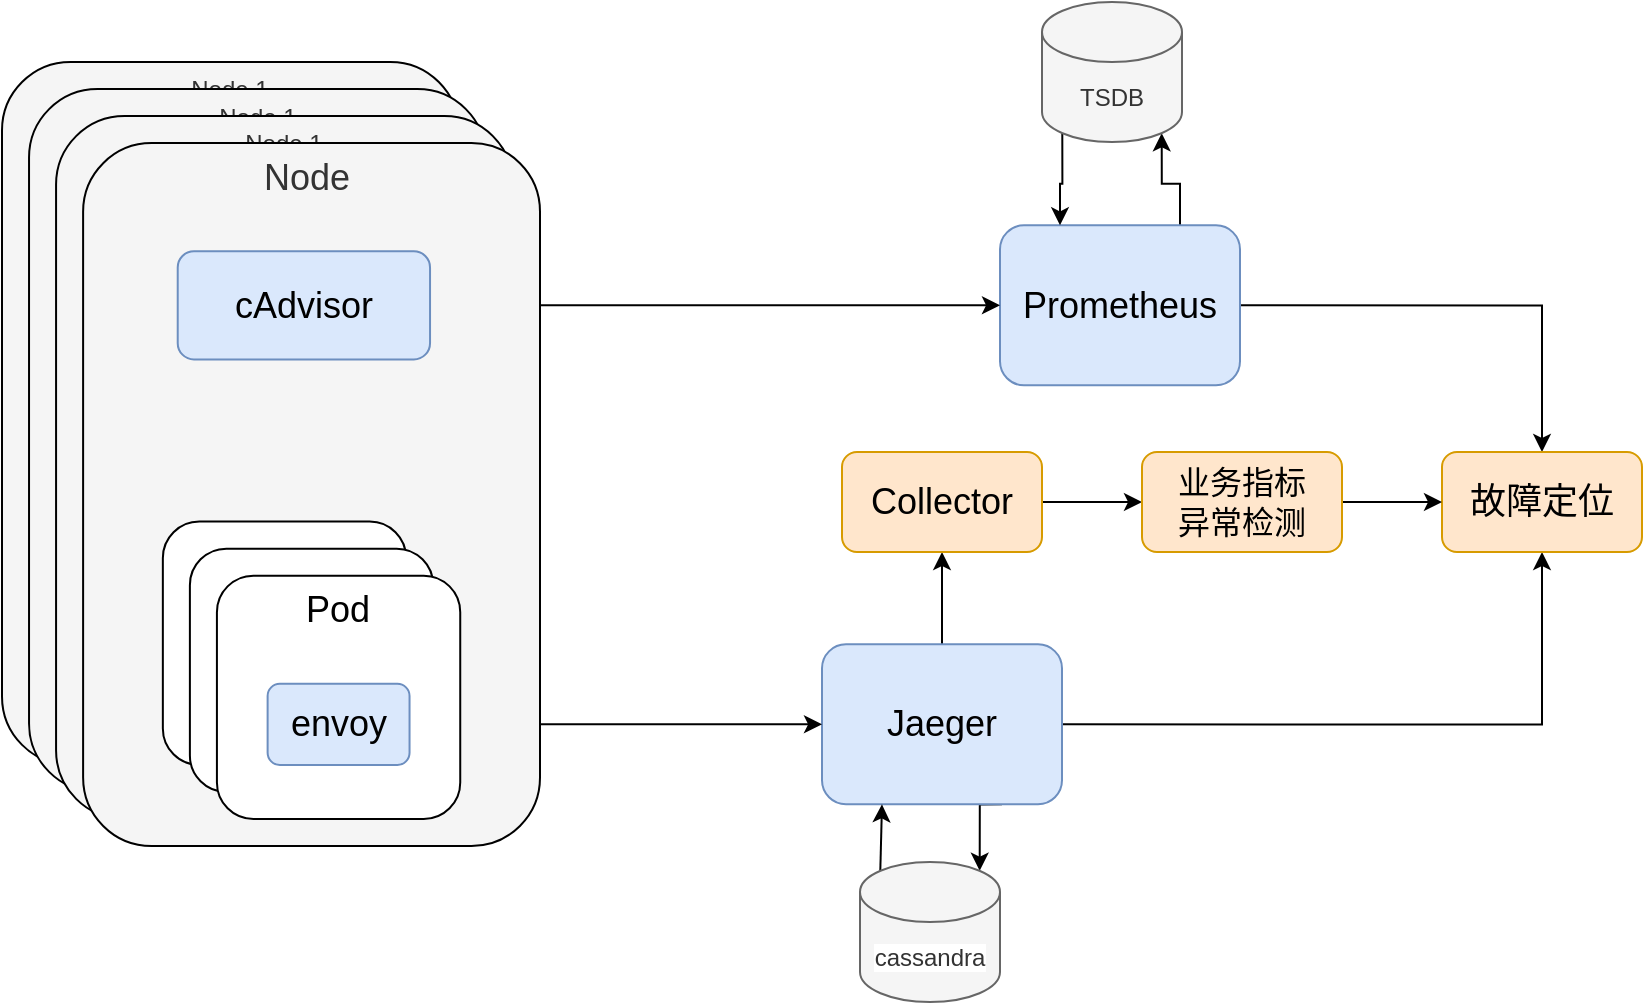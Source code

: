 <mxfile version="14.5.10" type="github">
  <diagram id="DzG7arqEU5-AnevF1Nen" name="Page-1">
    <mxGraphModel dx="1865" dy="585" grid="1" gridSize="10" guides="1" tooltips="1" connect="1" arrows="1" fold="1" page="1" pageScale="1" pageWidth="827" pageHeight="1169" math="0" shadow="0">
      <root>
        <mxCell id="0" />
        <mxCell id="1" parent="0" />
        <mxCell id="EUreFmXFgwSQ7AmeQQES-2" style="edgeStyle=orthogonalEdgeStyle;rounded=0;orthogonalLoop=1;jettySize=auto;html=1;exitX=0.75;exitY=0;exitDx=0;exitDy=0;entryX=0.855;entryY=1;entryDx=0;entryDy=-4.35;entryPerimeter=0;" parent="1" source="fZ4H30Nkea6zh-BxhHi_-9" target="fZ4H30Nkea6zh-BxhHi_-16" edge="1">
          <mxGeometry relative="1" as="geometry" />
        </mxCell>
        <mxCell id="EUreFmXFgwSQ7AmeQQES-5" style="edgeStyle=orthogonalEdgeStyle;rounded=0;orthogonalLoop=1;jettySize=auto;html=1;exitX=1;exitY=0.5;exitDx=0;exitDy=0;" parent="1" source="fZ4H30Nkea6zh-BxhHi_-9" target="fZ4H30Nkea6zh-BxhHi_-11" edge="1">
          <mxGeometry relative="1" as="geometry" />
        </mxCell>
        <mxCell id="fZ4H30Nkea6zh-BxhHi_-9" value="&lt;font style=&quot;font-size: 18px&quot;&gt;Prometheus&lt;/font&gt;" style="rounded=1;whiteSpace=wrap;html=1;strokeColor=#6c8ebf;align=center;fillColor=#dae8fc;" parent="1" vertex="1">
          <mxGeometry x="449" y="171.66" width="120" height="80" as="geometry" />
        </mxCell>
        <mxCell id="EUreFmXFgwSQ7AmeQQES-4" style="edgeStyle=orthogonalEdgeStyle;rounded=0;orthogonalLoop=1;jettySize=auto;html=1;exitX=0.75;exitY=1;exitDx=0;exitDy=0;entryX=0.855;entryY=0;entryDx=0;entryDy=4.35;entryPerimeter=0;" parent="1" source="fZ4H30Nkea6zh-BxhHi_-10" target="fZ4H30Nkea6zh-BxhHi_-17" edge="1">
          <mxGeometry relative="1" as="geometry" />
        </mxCell>
        <mxCell id="EUreFmXFgwSQ7AmeQQES-6" style="edgeStyle=orthogonalEdgeStyle;rounded=0;orthogonalLoop=1;jettySize=auto;html=1;exitX=1;exitY=0.5;exitDx=0;exitDy=0;" parent="1" source="fZ4H30Nkea6zh-BxhHi_-10" target="fZ4H30Nkea6zh-BxhHi_-11" edge="1">
          <mxGeometry relative="1" as="geometry" />
        </mxCell>
        <mxCell id="EUreFmXFgwSQ7AmeQQES-14" style="edgeStyle=orthogonalEdgeStyle;rounded=0;orthogonalLoop=1;jettySize=auto;html=1;exitX=0.5;exitY=0;exitDx=0;exitDy=0;entryX=0.5;entryY=1;entryDx=0;entryDy=0;" parent="1" source="fZ4H30Nkea6zh-BxhHi_-10" target="EUreFmXFgwSQ7AmeQQES-7" edge="1">
          <mxGeometry relative="1" as="geometry" />
        </mxCell>
        <mxCell id="fZ4H30Nkea6zh-BxhHi_-10" value="&lt;font style=&quot;font-size: 18px&quot;&gt;Jaeger&lt;/font&gt;" style="rounded=1;whiteSpace=wrap;html=1;strokeColor=#6c8ebf;align=center;fillColor=#dae8fc;" parent="1" vertex="1">
          <mxGeometry x="360" y="381.18" width="120" height="80" as="geometry" />
        </mxCell>
        <mxCell id="fZ4H30Nkea6zh-BxhHi_-11" value="&lt;font style=&quot;font-size: 18px&quot;&gt;故障定位&lt;/font&gt;" style="rounded=1;whiteSpace=wrap;html=1;align=center;fillColor=#ffe6cc;strokeColor=#d79b00;" parent="1" vertex="1">
          <mxGeometry x="670" y="285" width="100" height="50" as="geometry" />
        </mxCell>
        <mxCell id="EUreFmXFgwSQ7AmeQQES-1" style="edgeStyle=orthogonalEdgeStyle;rounded=0;orthogonalLoop=1;jettySize=auto;html=1;exitX=0.145;exitY=1;exitDx=0;exitDy=-4.35;exitPerimeter=0;entryX=0.25;entryY=0;entryDx=0;entryDy=0;" parent="1" source="fZ4H30Nkea6zh-BxhHi_-16" target="fZ4H30Nkea6zh-BxhHi_-9" edge="1">
          <mxGeometry relative="1" as="geometry" />
        </mxCell>
        <mxCell id="fZ4H30Nkea6zh-BxhHi_-16" value="TSDB" style="shape=cylinder3;whiteSpace=wrap;html=1;boundedLbl=1;backgroundOutline=1;size=15;align=center;fillColor=#f5f5f5;strokeColor=#666666;fontColor=#333333;" parent="1" vertex="1">
          <mxGeometry x="470" y="60" width="70" height="70" as="geometry" />
        </mxCell>
        <mxCell id="EUreFmXFgwSQ7AmeQQES-3" style="edgeStyle=orthogonalEdgeStyle;rounded=0;orthogonalLoop=1;jettySize=auto;html=1;exitX=0.145;exitY=0;exitDx=0;exitDy=4.35;exitPerimeter=0;entryX=0.25;entryY=1;entryDx=0;entryDy=0;" parent="1" source="fZ4H30Nkea6zh-BxhHi_-17" target="fZ4H30Nkea6zh-BxhHi_-10" edge="1">
          <mxGeometry relative="1" as="geometry" />
        </mxCell>
        <mxCell id="fZ4H30Nkea6zh-BxhHi_-17" value="&lt;span style=&quot;font-family: &amp;#34;arial&amp;#34; , sans-serif ; background-color: rgb(255 , 255 , 255)&quot;&gt;&lt;font style=&quot;font-size: 12px&quot;&gt;cassandra&lt;/font&gt;&lt;/span&gt;" style="shape=cylinder3;whiteSpace=wrap;html=1;boundedLbl=1;backgroundOutline=1;size=15;align=center;fillColor=#f5f5f5;strokeColor=#666666;fontColor=#333333;" parent="1" vertex="1">
          <mxGeometry x="379" y="490" width="70" height="70" as="geometry" />
        </mxCell>
        <mxCell id="fZ4H30Nkea6zh-BxhHi_-72" style="edgeStyle=orthogonalEdgeStyle;rounded=0;orthogonalLoop=1;jettySize=auto;html=1;exitX=1;exitY=0.5;exitDx=0;exitDy=0;entryX=0;entryY=0.5;entryDx=0;entryDy=0;" parent="1" source="fZ4H30Nkea6zh-BxhHi_-69" target="fZ4H30Nkea6zh-BxhHi_-10" edge="1">
          <mxGeometry relative="1" as="geometry" />
        </mxCell>
        <mxCell id="fZ4H30Nkea6zh-BxhHi_-85" value="" style="shape=image;html=1;verticalAlign=top;verticalLabelPosition=bottom;labelBackgroundColor=#ffffff;imageAspect=0;aspect=fixed;image=https://cdn2.iconfinder.com/data/icons/essential-web-5/50/pulse-activity-vital-wave-signal-128.png;strokeColor=#000000;gradientColor=#ffffff;align=center;" parent="1" vertex="1">
          <mxGeometry x="720" y="210" width="35" height="35" as="geometry" />
        </mxCell>
        <mxCell id="fZ4H30Nkea6zh-BxhHi_-87" value="" style="shape=image;html=1;verticalAlign=top;verticalLabelPosition=bottom;labelBackgroundColor=#ffffff;imageAspect=0;aspect=fixed;image=https://cdn2.iconfinder.com/data/icons/essential-web-5/50/pulse-activity-vital-wave-signal-128.png;strokeColor=#000000;gradientColor=#ffffff;align=center;" parent="1" vertex="1">
          <mxGeometry x="720" y="385" width="35" height="35" as="geometry" />
        </mxCell>
        <mxCell id="EUreFmXFgwSQ7AmeQQES-10" style="edgeStyle=orthogonalEdgeStyle;rounded=0;orthogonalLoop=1;jettySize=auto;html=1;exitX=1;exitY=0.5;exitDx=0;exitDy=0;entryX=0;entryY=0.5;entryDx=0;entryDy=0;" parent="1" source="EUreFmXFgwSQ7AmeQQES-7" target="EUreFmXFgwSQ7AmeQQES-8" edge="1">
          <mxGeometry relative="1" as="geometry" />
        </mxCell>
        <mxCell id="EUreFmXFgwSQ7AmeQQES-7" value="&lt;font style=&quot;font-size: 18px&quot;&gt;Collector&lt;/font&gt;" style="rounded=1;whiteSpace=wrap;html=1;align=center;fillColor=#ffe6cc;strokeColor=#d79b00;" parent="1" vertex="1">
          <mxGeometry x="370" y="285" width="100" height="50" as="geometry" />
        </mxCell>
        <mxCell id="EUreFmXFgwSQ7AmeQQES-11" style="edgeStyle=orthogonalEdgeStyle;rounded=0;orthogonalLoop=1;jettySize=auto;html=1;exitX=1;exitY=0.5;exitDx=0;exitDy=0;entryX=0;entryY=0.5;entryDx=0;entryDy=0;" parent="1" source="EUreFmXFgwSQ7AmeQQES-8" target="fZ4H30Nkea6zh-BxhHi_-11" edge="1">
          <mxGeometry relative="1" as="geometry" />
        </mxCell>
        <mxCell id="EUreFmXFgwSQ7AmeQQES-8" value="&lt;font style=&quot;font-size: 16px&quot;&gt;业务指标&lt;br&gt;异常检测&lt;/font&gt;" style="rounded=1;whiteSpace=wrap;html=1;align=center;fillColor=#ffe6cc;strokeColor=#d79b00;" parent="1" vertex="1">
          <mxGeometry x="520" y="285" width="100" height="50" as="geometry" />
        </mxCell>
        <mxCell id="EUreFmXFgwSQ7AmeQQES-15" style="edgeStyle=orthogonalEdgeStyle;rounded=0;orthogonalLoop=1;jettySize=auto;html=1;exitX=1;exitY=0.5;exitDx=0;exitDy=0;entryX=0;entryY=0.5;entryDx=0;entryDy=0;" parent="1" source="fZ4H30Nkea6zh-BxhHi_-65" target="fZ4H30Nkea6zh-BxhHi_-9" edge="1">
          <mxGeometry relative="1" as="geometry" />
        </mxCell>
        <mxCell id="ERv-LBX_5asnK2KFsqda-1" value="" style="group" vertex="1" connectable="0" parent="1">
          <mxGeometry x="-50" y="90" width="269" height="392.01" as="geometry" />
        </mxCell>
        <mxCell id="fZ4H30Nkea6zh-BxhHi_-20" value="" style="group" parent="ERv-LBX_5asnK2KFsqda-1" vertex="1" connectable="0">
          <mxGeometry width="228.447" height="351.457" as="geometry" />
        </mxCell>
        <mxCell id="fZ4H30Nkea6zh-BxhHi_-1" value="Node 1" style="rounded=1;whiteSpace=wrap;html=1;fillColor=#f5f5f5;fontColor=#333333;spacingBottom=0;align=center;verticalAlign=top;" parent="fZ4H30Nkea6zh-BxhHi_-20" vertex="1">
          <mxGeometry width="228.447" height="351.457" as="geometry" />
        </mxCell>
        <mxCell id="fZ4H30Nkea6zh-BxhHi_-2" value="cAdvisor" style="rounded=1;whiteSpace=wrap;html=1;strokeColor=#6c8ebf;align=center;fillColor=#dae8fc;" parent="fZ4H30Nkea6zh-BxhHi_-20" vertex="1">
          <mxGeometry x="51.137" y="54.07" width="126.16" height="54.07" as="geometry" />
        </mxCell>
        <mxCell id="fZ4H30Nkea6zh-BxhHi_-3" value="" style="rounded=1;whiteSpace=wrap;html=1;strokeColor=#000000;align=center;" parent="fZ4H30Nkea6zh-BxhHi_-20" vertex="1">
          <mxGeometry x="33.794" y="189.246" width="121.658" height="121.658" as="geometry" />
        </mxCell>
        <mxCell id="fZ4H30Nkea6zh-BxhHi_-4" value="" style="rounded=1;whiteSpace=wrap;html=1;strokeColor=#000000;align=center;" parent="fZ4H30Nkea6zh-BxhHi_-20" vertex="1">
          <mxGeometry x="47.312" y="202.764" width="121.658" height="121.658" as="geometry" />
        </mxCell>
        <mxCell id="fZ4H30Nkea6zh-BxhHi_-5" value="Pod" style="rounded=1;whiteSpace=wrap;html=1;strokeColor=#000000;align=center;verticalAlign=top;" parent="fZ4H30Nkea6zh-BxhHi_-20" vertex="1">
          <mxGeometry x="60.829" y="216.281" width="121.658" height="121.658" as="geometry" />
        </mxCell>
        <mxCell id="fZ4H30Nkea6zh-BxhHi_-8" value="envoy" style="rounded=1;whiteSpace=wrap;html=1;strokeColor=#6c8ebf;align=center;fillColor=#dae8fc;" parent="fZ4H30Nkea6zh-BxhHi_-20" vertex="1">
          <mxGeometry x="86.175" y="270.352" width="70.967" height="40.553" as="geometry" />
        </mxCell>
        <mxCell id="fZ4H30Nkea6zh-BxhHi_-49" value="" style="group" parent="ERv-LBX_5asnK2KFsqda-1" vertex="1" connectable="0">
          <mxGeometry x="13.518" y="13.518" width="228.447" height="351.457" as="geometry" />
        </mxCell>
        <mxCell id="fZ4H30Nkea6zh-BxhHi_-50" value="Node 1" style="rounded=1;whiteSpace=wrap;html=1;fillColor=#f5f5f5;fontColor=#333333;spacingBottom=0;align=center;verticalAlign=top;" parent="fZ4H30Nkea6zh-BxhHi_-49" vertex="1">
          <mxGeometry width="228.447" height="351.457" as="geometry" />
        </mxCell>
        <mxCell id="fZ4H30Nkea6zh-BxhHi_-51" value="cAdvisor" style="rounded=1;whiteSpace=wrap;html=1;strokeColor=#6c8ebf;align=center;fillColor=#dae8fc;" parent="fZ4H30Nkea6zh-BxhHi_-49" vertex="1">
          <mxGeometry x="51.137" y="54.07" width="126.16" height="54.07" as="geometry" />
        </mxCell>
        <mxCell id="fZ4H30Nkea6zh-BxhHi_-52" value="" style="rounded=1;whiteSpace=wrap;html=1;strokeColor=#000000;align=center;" parent="fZ4H30Nkea6zh-BxhHi_-49" vertex="1">
          <mxGeometry x="33.794" y="189.246" width="121.658" height="121.658" as="geometry" />
        </mxCell>
        <mxCell id="fZ4H30Nkea6zh-BxhHi_-53" value="" style="rounded=1;whiteSpace=wrap;html=1;strokeColor=#000000;align=center;" parent="fZ4H30Nkea6zh-BxhHi_-49" vertex="1">
          <mxGeometry x="47.312" y="202.764" width="121.658" height="121.658" as="geometry" />
        </mxCell>
        <mxCell id="fZ4H30Nkea6zh-BxhHi_-54" value="Pod" style="rounded=1;whiteSpace=wrap;html=1;strokeColor=#000000;align=center;verticalAlign=top;" parent="fZ4H30Nkea6zh-BxhHi_-49" vertex="1">
          <mxGeometry x="60.829" y="216.281" width="121.658" height="121.658" as="geometry" />
        </mxCell>
        <mxCell id="fZ4H30Nkea6zh-BxhHi_-55" value="envoy" style="rounded=1;whiteSpace=wrap;html=1;strokeColor=#6c8ebf;align=center;fillColor=#dae8fc;" parent="fZ4H30Nkea6zh-BxhHi_-49" vertex="1">
          <mxGeometry x="86.175" y="270.352" width="70.967" height="40.553" as="geometry" />
        </mxCell>
        <mxCell id="fZ4H30Nkea6zh-BxhHi_-56" value="" style="group" parent="ERv-LBX_5asnK2KFsqda-1" vertex="1" connectable="0">
          <mxGeometry x="27.035" y="27.035" width="228.447" height="351.457" as="geometry" />
        </mxCell>
        <mxCell id="fZ4H30Nkea6zh-BxhHi_-57" value="Node 1" style="rounded=1;whiteSpace=wrap;html=1;fillColor=#f5f5f5;fontColor=#333333;spacingBottom=0;align=center;verticalAlign=top;" parent="fZ4H30Nkea6zh-BxhHi_-56" vertex="1">
          <mxGeometry width="228.447" height="351.457" as="geometry" />
        </mxCell>
        <mxCell id="fZ4H30Nkea6zh-BxhHi_-58" value="cAdvisor" style="rounded=1;whiteSpace=wrap;html=1;strokeColor=#6c8ebf;align=center;fillColor=#dae8fc;" parent="fZ4H30Nkea6zh-BxhHi_-56" vertex="1">
          <mxGeometry x="51.137" y="54.07" width="126.16" height="54.07" as="geometry" />
        </mxCell>
        <mxCell id="fZ4H30Nkea6zh-BxhHi_-59" value="" style="rounded=1;whiteSpace=wrap;html=1;strokeColor=#000000;align=center;" parent="fZ4H30Nkea6zh-BxhHi_-56" vertex="1">
          <mxGeometry x="33.794" y="189.246" width="121.658" height="121.658" as="geometry" />
        </mxCell>
        <mxCell id="fZ4H30Nkea6zh-BxhHi_-60" value="" style="rounded=1;whiteSpace=wrap;html=1;strokeColor=#000000;align=center;" parent="fZ4H30Nkea6zh-BxhHi_-56" vertex="1">
          <mxGeometry x="47.312" y="202.764" width="121.658" height="121.658" as="geometry" />
        </mxCell>
        <mxCell id="fZ4H30Nkea6zh-BxhHi_-61" value="Pod" style="rounded=1;whiteSpace=wrap;html=1;strokeColor=#000000;align=center;verticalAlign=top;" parent="fZ4H30Nkea6zh-BxhHi_-56" vertex="1">
          <mxGeometry x="60.829" y="216.281" width="121.658" height="121.658" as="geometry" />
        </mxCell>
        <mxCell id="fZ4H30Nkea6zh-BxhHi_-62" value="envoy" style="rounded=1;whiteSpace=wrap;html=1;strokeColor=#6c8ebf;align=center;fillColor=#dae8fc;" parent="fZ4H30Nkea6zh-BxhHi_-56" vertex="1">
          <mxGeometry x="86.175" y="270.352" width="70.967" height="40.553" as="geometry" />
        </mxCell>
        <mxCell id="fZ4H30Nkea6zh-BxhHi_-63" value="" style="group" parent="ERv-LBX_5asnK2KFsqda-1" vertex="1" connectable="0">
          <mxGeometry x="40.553" y="40.553" width="228.447" height="351.457" as="geometry" />
        </mxCell>
        <mxCell id="fZ4H30Nkea6zh-BxhHi_-64" value="&lt;font style=&quot;font-size: 18px&quot;&gt;Node&amp;nbsp;&lt;/font&gt;" style="rounded=1;whiteSpace=wrap;html=1;fillColor=#f5f5f5;fontColor=#333333;spacingBottom=0;align=center;verticalAlign=top;" parent="fZ4H30Nkea6zh-BxhHi_-63" vertex="1">
          <mxGeometry width="228.447" height="351.457" as="geometry" />
        </mxCell>
        <mxCell id="fZ4H30Nkea6zh-BxhHi_-65" value="&lt;font style=&quot;font-size: 18px&quot;&gt;cAdvisor&lt;/font&gt;" style="rounded=1;whiteSpace=wrap;html=1;strokeColor=#6c8ebf;align=center;fillColor=#dae8fc;" parent="fZ4H30Nkea6zh-BxhHi_-63" vertex="1">
          <mxGeometry x="47.307" y="54.07" width="126.16" height="54.07" as="geometry" />
        </mxCell>
        <mxCell id="fZ4H30Nkea6zh-BxhHi_-66" value="" style="rounded=1;whiteSpace=wrap;html=1;strokeColor=#000000;align=center;" parent="fZ4H30Nkea6zh-BxhHi_-63" vertex="1">
          <mxGeometry x="39.874" y="189.246" width="121.658" height="121.658" as="geometry" />
        </mxCell>
        <mxCell id="fZ4H30Nkea6zh-BxhHi_-67" value="" style="rounded=1;whiteSpace=wrap;html=1;strokeColor=#000000;align=center;" parent="fZ4H30Nkea6zh-BxhHi_-63" vertex="1">
          <mxGeometry x="53.392" y="202.764" width="121.658" height="121.658" as="geometry" />
        </mxCell>
        <mxCell id="fZ4H30Nkea6zh-BxhHi_-68" value="&lt;font style=&quot;font-size: 18px&quot;&gt;Pod&lt;/font&gt;" style="rounded=1;whiteSpace=wrap;html=1;strokeColor=#000000;align=center;verticalAlign=top;" parent="fZ4H30Nkea6zh-BxhHi_-63" vertex="1">
          <mxGeometry x="66.909" y="216.281" width="121.658" height="121.658" as="geometry" />
        </mxCell>
        <mxCell id="fZ4H30Nkea6zh-BxhHi_-69" value="&lt;font style=&quot;font-size: 18px&quot;&gt;envoy&lt;/font&gt;" style="rounded=1;whiteSpace=wrap;html=1;strokeColor=#6c8ebf;align=center;fillColor=#dae8fc;" parent="fZ4H30Nkea6zh-BxhHi_-63" vertex="1">
          <mxGeometry x="92.255" y="270.352" width="70.967" height="40.553" as="geometry" />
        </mxCell>
      </root>
    </mxGraphModel>
  </diagram>
</mxfile>
